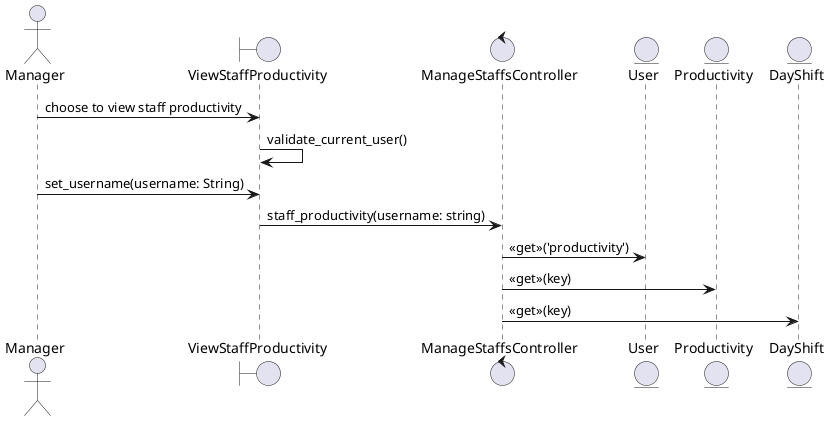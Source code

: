 @startuml

actor Manager as A
boundary ViewStaffProductivity as B
control ManageStaffsController as C
entity User as E1
entity Productivity as E2
entity DayShift as E3

A -> B: choose to view staff productivity
B -> B: validate_current_user()
A -> B: set_username(username: String)
B -> C: staff_productivity(username: string)
C -> E1: <<get>>('productivity')
C -> E2: <<get>>(key)
C -> E3: <<get>>(key)

@enduml
